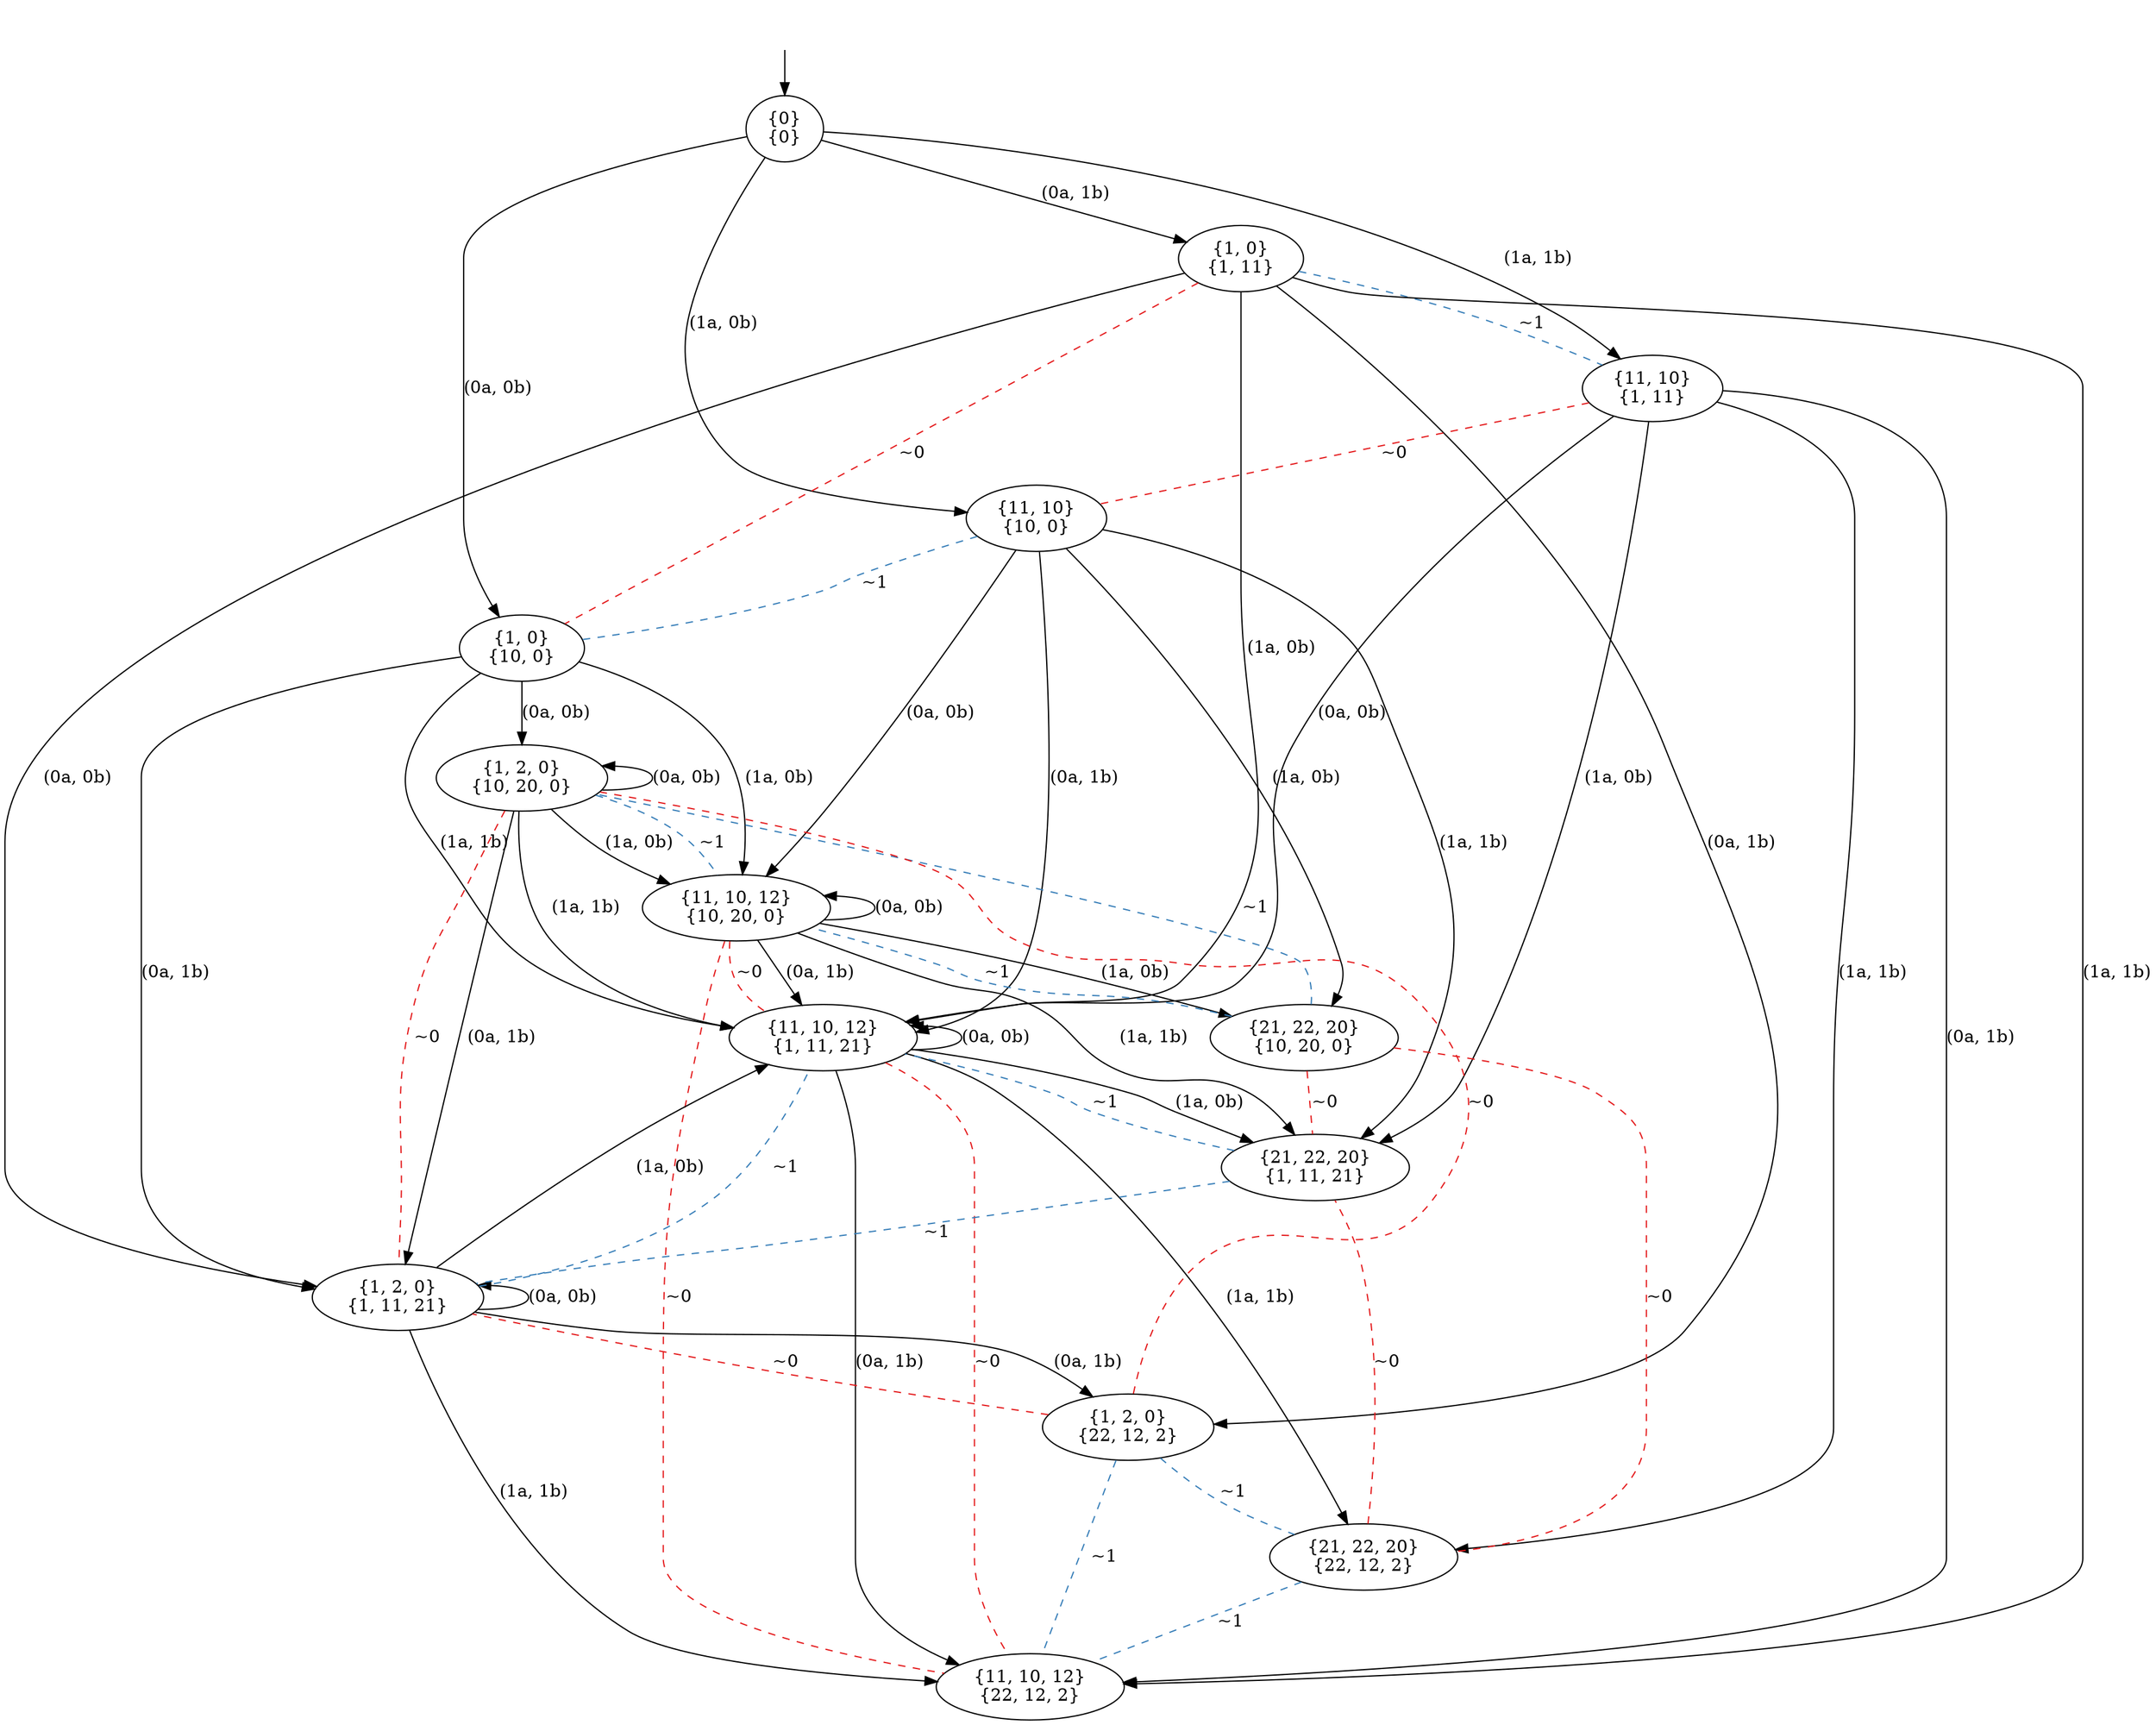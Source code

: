 digraph  {
concentrate=False;
nodesep=0.5;
ranksep=0.5;
splines=True;
4713529472 [label="{0}\n{0}"];
4713529528 [label="{1, 0}\n{10, 0}"];
4713529640 [label="{11, 10}\n{10, 0}"];
4713529864 [label="{1, 0}\n{1, 11}"];
4713530368 [label="{11, 10}\n{1, 11}"];
4713530032 [label="{1, 2, 0}\n{10, 20, 0}"];
4713533112 [label="{11, 10, 12}\n{10, 20, 0}"];
4713532496 [label="{1, 2, 0}\n{1, 11, 21}"];
4713532776 [label="{11, 10, 12}\n{1, 11, 21}"];
4713446144 [label="{21, 22, 20}\n{10, 20, 0}"];
4713446312 [label="{21, 22, 20}\n{1, 11, 21}"];
4713446536 [label="{1, 2, 0}\n{22, 12, 2}"];
4713446648 [label="{11, 10, 12}\n{22, 12, 2}"];
4713446928 [label="{21, 22, 20}\n{22, 12, 2}"];
hidden [label="", shape=none];
4713529472 -> 4713529528  [action="('0a', '0b')", key="('0a', '0b')", label="(0a, 0b)"];
4713529472 -> 4713529640  [action="('1a', '0b')", key="('1a', '0b')", label="(1a, 0b)"];
4713529472 -> 4713529864  [action="('0a', '1b')", key="('0a', '1b')", label="(0a, 1b)"];
4713529472 -> 4713530368  [action="('1a', '1b')", key="('1a', '1b')", label="(1a, 1b)"];
4713529528 -> 4713530032  [action="('0a', '0b')", key="('0a', '0b')", label="(0a, 0b)"];
4713529528 -> 4713533112  [action="('1a', '0b')", key="('1a', '0b')", label="(1a, 0b)"];
4713529528 -> 4713532496  [action="('0a', '1b')", key="('0a', '1b')", label="(0a, 1b)"];
4713529528 -> 4713532776  [action="('1a', '1b')", key="('1a', '1b')", label="(1a, 1b)"];
4713529640 -> 4713533112  [action="('0a', '0b')", key="('0a', '0b')", label="(0a, 0b)"];
4713529640 -> 4713446144  [action="('1a', '0b')", key="('1a', '0b')", label="(1a, 0b)"];
4713529640 -> 4713532776  [action="('0a', '1b')", key="('0a', '1b')", label="(0a, 1b)"];
4713529640 -> 4713446312  [action="('1a', '1b')", key="('1a', '1b')", label="(1a, 1b)"];
4713529640 -> 4713529528  [arrowhead=none, color=2, colorscheme=set19, constraint=True, key=0, label="~1", style=dashed];
4713529864 -> 4713532496  [action="('0a', '0b')", key="('0a', '0b')", label="(0a, 0b)"];
4713529864 -> 4713532776  [action="('1a', '0b')", key="('1a', '0b')", label="(1a, 0b)"];
4713529864 -> 4713446536  [action="('0a', '1b')", key="('0a', '1b')", label="(0a, 1b)"];
4713529864 -> 4713446648  [action="('1a', '1b')", key="('1a', '1b')", label="(1a, 1b)"];
4713529864 -> 4713529528  [arrowhead=none, color=1, colorscheme=set19, constraint=True, key=0, label="~0", style=dashed];
4713529864 -> 4713530368  [arrowhead=none, color=2, colorscheme=set19, constraint=True, key=0, label="~1", style=dashed];
4713530368 -> 4713532776  [action="('0a', '0b')", key="('0a', '0b')", label="(0a, 0b)"];
4713530368 -> 4713446312  [action="('1a', '0b')", key="('1a', '0b')", label="(1a, 0b)"];
4713530368 -> 4713446648  [action="('0a', '1b')", key="('0a', '1b')", label="(0a, 1b)"];
4713530368 -> 4713446928  [action="('1a', '1b')", key="('1a', '1b')", label="(1a, 1b)"];
4713530368 -> 4713529640  [arrowhead=none, color=1, colorscheme=set19, constraint=True, key=0, label="~0", style=dashed];
4713530032 -> 4713530032  [action="('0a', '0b')", dir=back, key="('0a', '0b')", label="(0a, 0b)"];
4713530032 -> 4713533112  [action="('1a', '0b')", key="('1a', '0b')", label="(1a, 0b)"];
4713530032 -> 4713533112  [arrowhead=none, color=2, colorscheme=set19, constraint=True, key=1, label="~1", style=dashed];
4713530032 -> 4713532496  [action="('0a', '1b')", key="('0a', '1b')", label="(0a, 1b)"];
4713530032 -> 4713532496  [arrowhead=none, color=1, colorscheme=set19, constraint=True, key=1, label="~0", style=dashed];
4713530032 -> 4713532776  [action="('1a', '1b')", key="('1a', '1b')", label="(1a, 1b)"];
4713533112 -> 4713533112  [action="('0a', '0b')", dir=back, key="('0a', '0b')", label="(0a, 0b)"];
4713533112 -> 4713446144  [action="('1a', '0b')", key="('1a', '0b')", label="(1a, 0b)"];
4713533112 -> 4713532776  [action="('0a', '1b')", key="('0a', '1b')", label="(0a, 1b)"];
4713533112 -> 4713532776  [arrowhead=none, color=1, colorscheme=set19, constraint=True, key=1, label="~0", style=dashed];
4713533112 -> 4713446312  [action="('1a', '1b')", key="('1a', '1b')", label="(1a, 1b)"];
4713533112 -> 4713446648  [arrowhead=none, color=1, colorscheme=set19, constraint=True, key=0, label="~0", style=dashed];
4713532496 -> 4713532496  [action="('0a', '0b')", dir=back, key="('0a', '0b')", label="(0a, 0b)"];
4713532496 -> 4713532776  [action="('1a', '0b')", key="('1a', '0b')", label="(1a, 0b)"];
4713532496 -> 4713532776  [arrowhead=none, color=2, colorscheme=set19, constraint=True, key=1, label="~1", style=dashed];
4713532496 -> 4713446536  [action="('0a', '1b')", key="('0a', '1b')", label="(0a, 1b)"];
4713532496 -> 4713446648  [action="('1a', '1b')", key="('1a', '1b')", label="(1a, 1b)"];
4713532776 -> 4713532776  [action="('0a', '0b')", dir=back, key="('0a', '0b')", label="(0a, 0b)"];
4713532776 -> 4713446312  [action="('1a', '0b')", key="('1a', '0b')", label="(1a, 0b)"];
4713532776 -> 4713446648  [action="('0a', '1b')", key="('0a', '1b')", label="(0a, 1b)"];
4713532776 -> 4713446648  [arrowhead=none, color=1, colorscheme=set19, constraint=True, key=1, label="~0", style=dashed];
4713532776 -> 4713446928  [action="('1a', '1b')", key="('1a', '1b')", label="(1a, 1b)"];
4713446144 -> 4713446928  [arrowhead=none, color=1, colorscheme=set19, constraint=True, key=0, label="~0", style=dashed];
4713446144 -> 4713446312  [arrowhead=none, color=1, colorscheme=set19, constraint=True, key=0, label="~0", style=dashed];
4713446144 -> 4713530032  [arrowhead=none, color=2, colorscheme=set19, constraint=True, key=0, label="~1", style=dashed];
4713446144 -> 4713533112  [arrowhead=none, color=2, colorscheme=set19, constraint=True, key=0, label="~1", style=dashed];
4713446312 -> 4713532496  [arrowhead=none, color=2, colorscheme=set19, constraint=True, key=0, label="~1", style=dashed];
4713446312 -> 4713532776  [arrowhead=none, color=2, colorscheme=set19, constraint=True, key=0, label="~1", style=dashed];
4713446536 -> 4713530032  [arrowhead=none, color=1, colorscheme=set19, constraint=True, key=0, label="~0", style=dashed];
4713446536 -> 4713532496  [arrowhead=none, color=1, colorscheme=set19, constraint=True, key=0, label="~0", style=dashed];
4713446536 -> 4713446928  [arrowhead=none, color=2, colorscheme=set19, constraint=True, key=0, label="~1", style=dashed];
4713446536 -> 4713446648  [arrowhead=none, color=2, colorscheme=set19, constraint=True, key=0, label="~1", style=dashed];
4713446928 -> 4713446312  [arrowhead=none, color=1, colorscheme=set19, constraint=True, key=0, label="~0", style=dashed];
4713446928 -> 4713446648  [arrowhead=none, color=2, colorscheme=set19, constraint=True, key=0, label="~1", style=dashed];
hidden -> 4713529472  [key=0];
}
